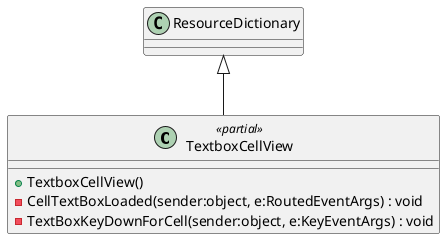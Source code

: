 @startuml
class TextboxCellView <<partial>> {
    + TextboxCellView()
    - CellTextBoxLoaded(sender:object, e:RoutedEventArgs) : void
    - TextBoxKeyDownForCell(sender:object, e:KeyEventArgs) : void
}
ResourceDictionary <|-- TextboxCellView
@enduml
